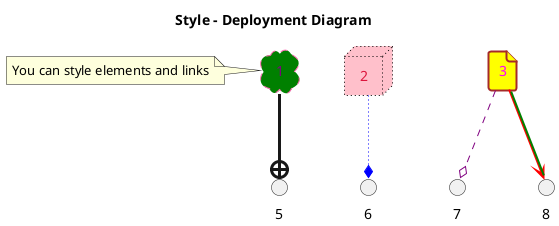 @startuml Style_in_Deployment

title Style - Deployment Diagram

cloud 1 #green;line:hotpink;line.dashed;text:purple
node 2 #pink;line:black;line.dotted;text:crimson
file 3 #yellow;line:brown;line.bold;text:fuchsia


1 -[thickness=3]-+ 5 
2 -[#blue,dotted]-* 6 
3 -[#purple,dashed]-o 7 
3 -[#red;#green,thickness=2]-> 8 


note left of 1
  You can style elements and links
end note




@enduml